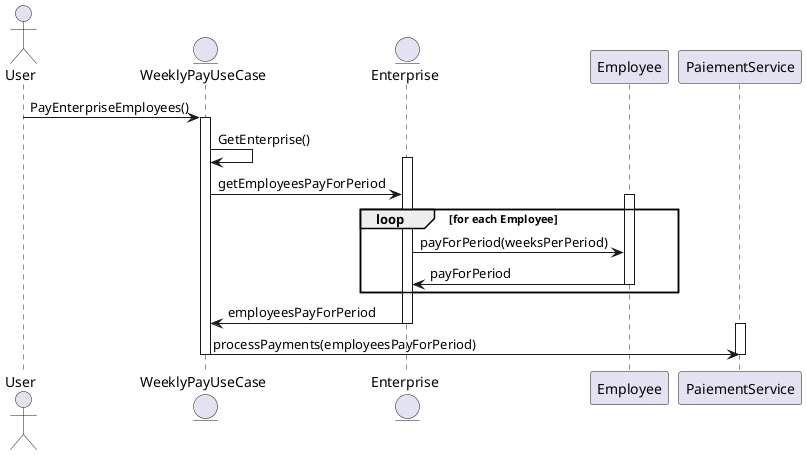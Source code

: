 @startuml
actor User
entity "WeeklyPayUseCase" as WeeklyPayUseCase
entity "Enterprise" as Enterprise


User -> WeeklyPayUseCase: PayEnterpriseEmployees()
activate WeeklyPayUseCase

WeeklyPayUseCase -> WeeklyPayUseCase: GetEnterprise()
activate Enterprise
WeeklyPayUseCase -> Enterprise: getEmployeesPayForPeriod

loop for each Employee
    activate Employee
    Enterprise -> Employee: payForPeriod(weeksPerPeriod)
    Enterprise <- Employee: payForPeriod
    deactivate Employee
end

WeeklyPayUseCase <- Enterprise: employeesPayForPeriod
deactivate Enterprise
activate PaiementService
WeeklyPayUseCase -> PaiementService: processPayments(employeesPayForPeriod)
deactivate "PaiementService"


deactivate WeeklyPayUseCase
@enduml
